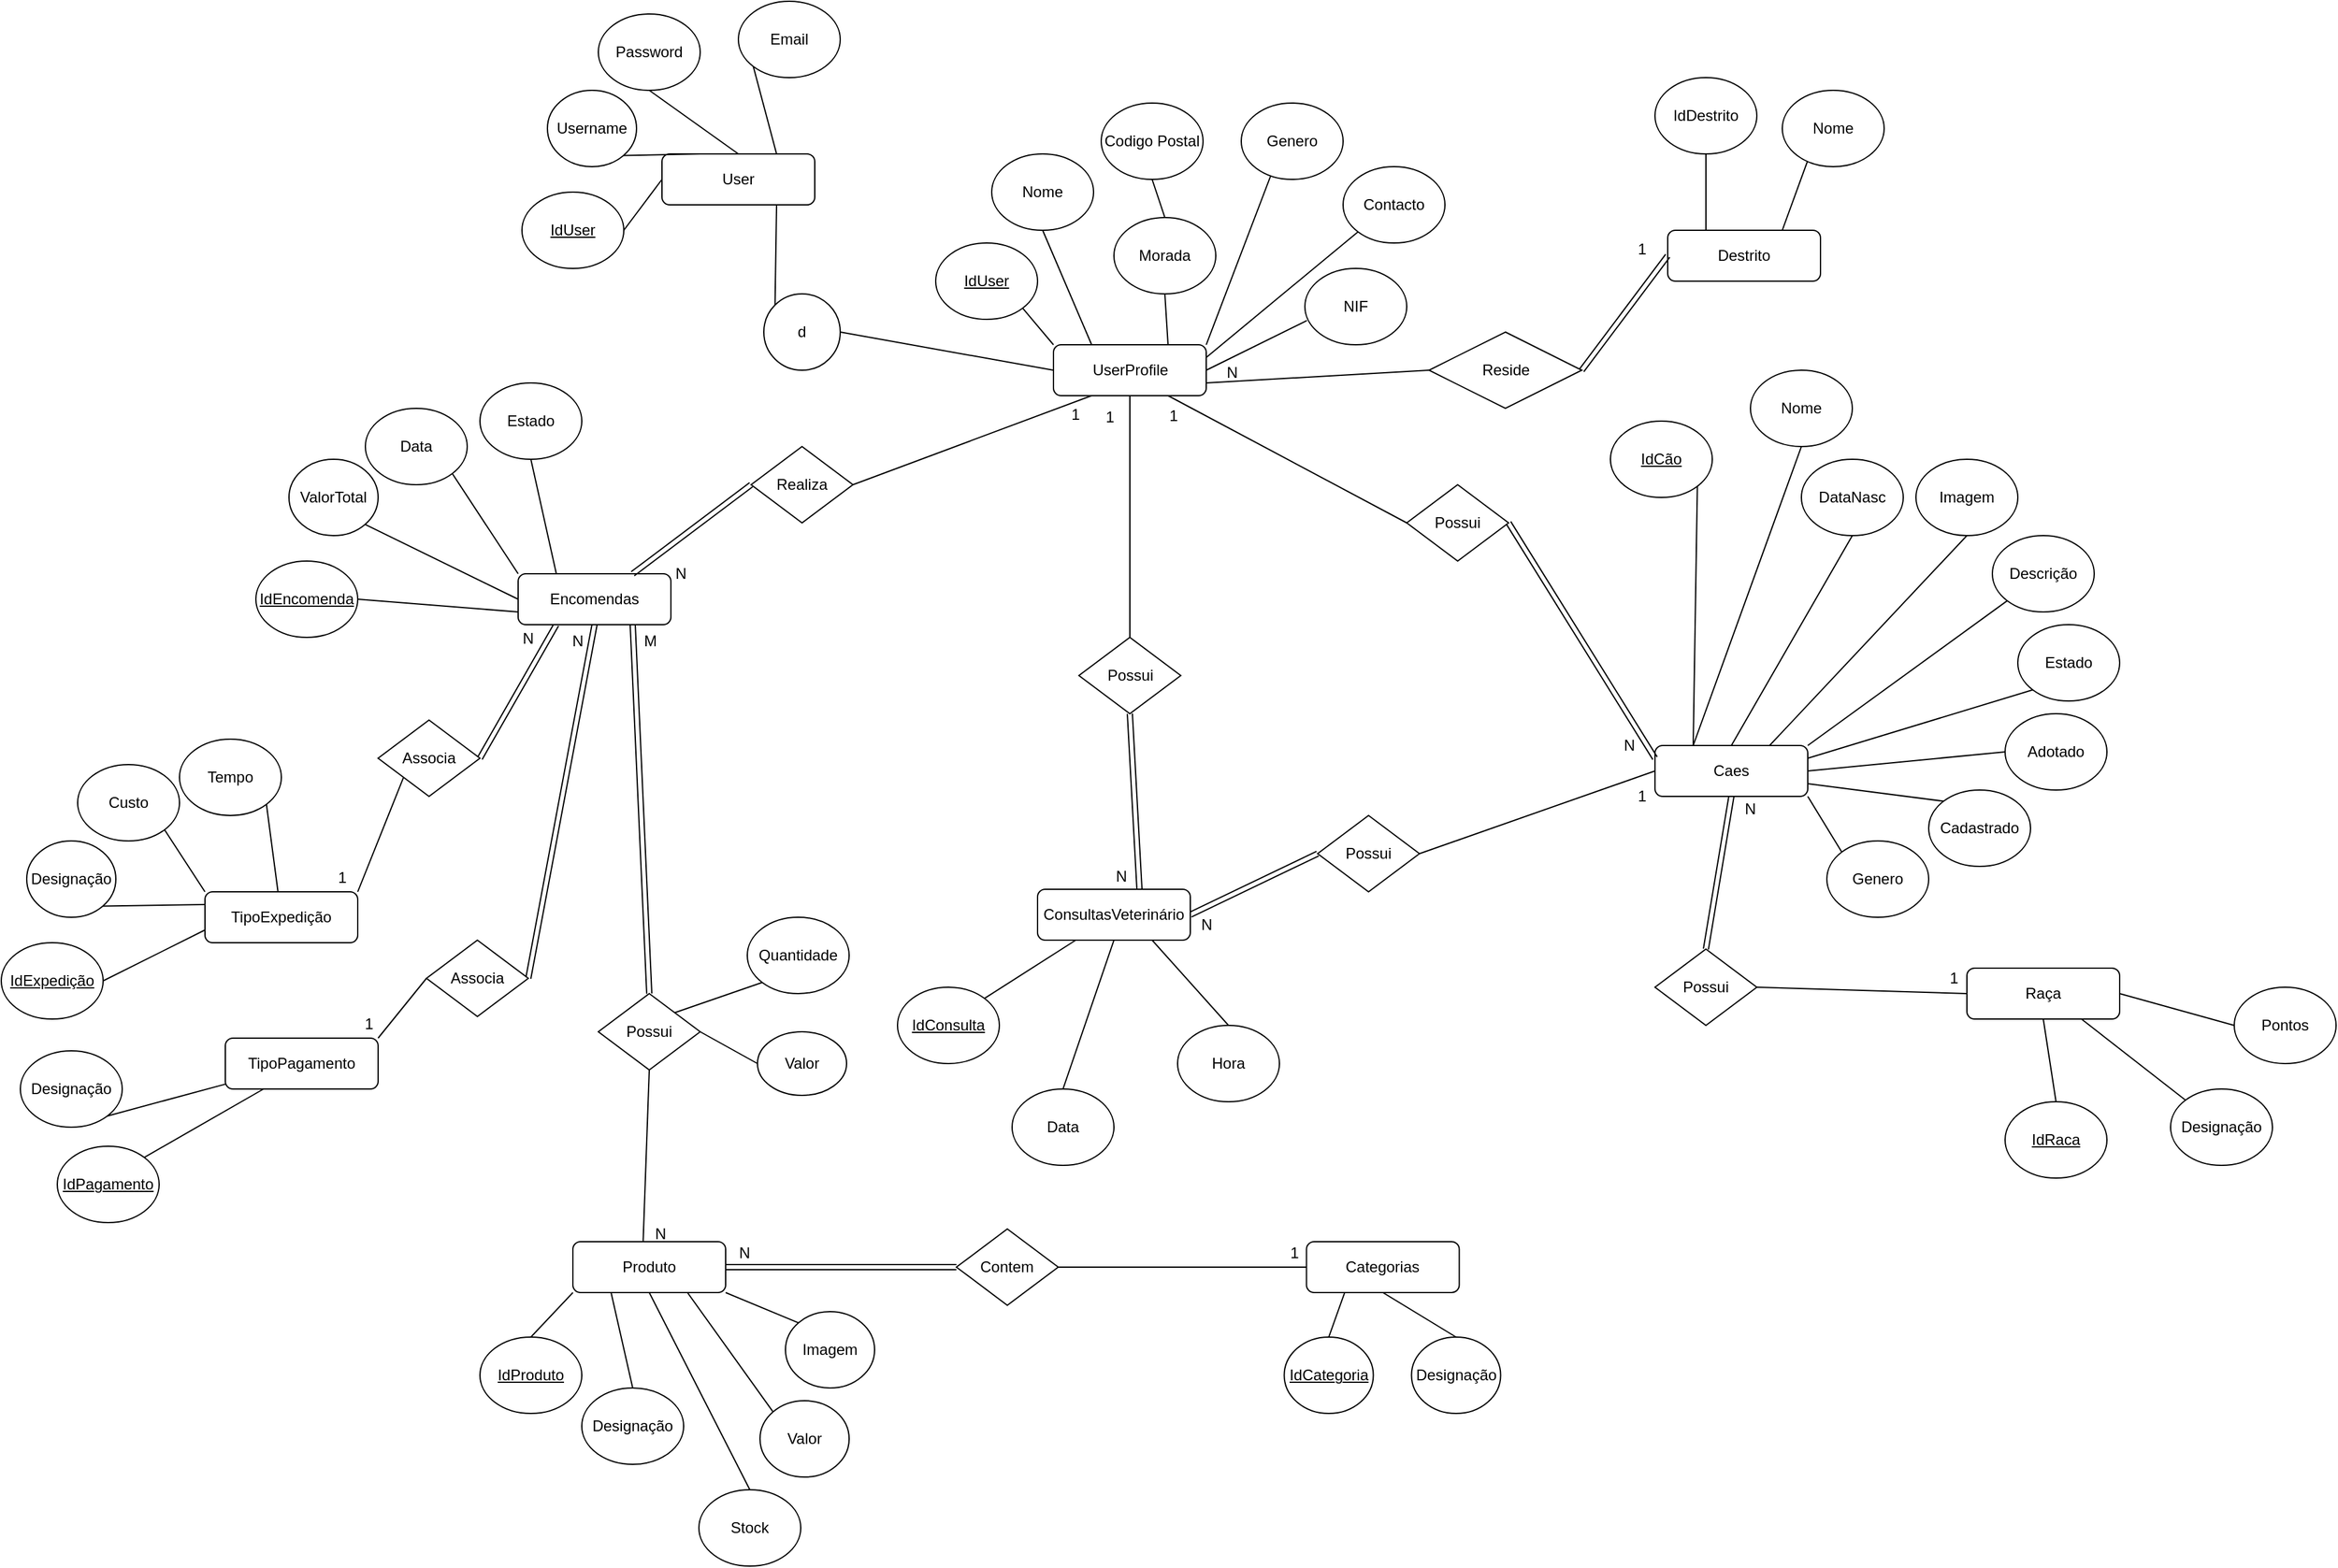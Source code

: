 <mxfile version="20.5.1" type="device"><diagram id="C5RBs43oDa-KdzZeNtuy" name="Page-1"><mxGraphModel dx="1543" dy="1611" grid="1" gridSize="10" guides="1" tooltips="1" connect="1" arrows="1" fold="1" page="1" pageScale="1" pageWidth="827" pageHeight="1169" math="0" shadow="0"><root><mxCell id="WIyWlLk6GJQsqaUBKTNV-0"/><mxCell id="WIyWlLk6GJQsqaUBKTNV-1" parent="WIyWlLk6GJQsqaUBKTNV-0"/><mxCell id="a5UELcq_bgvVEZWwusYI-22" style="edgeStyle=none;rounded=0;orthogonalLoop=1;jettySize=auto;html=1;exitX=0.75;exitY=1;exitDx=0;exitDy=0;entryX=0;entryY=0;entryDx=0;entryDy=0;endArrow=none;endFill=0;" parent="WIyWlLk6GJQsqaUBKTNV-1" source="WIyWlLk6GJQsqaUBKTNV-3" target="a5UELcq_bgvVEZWwusYI-20" edge="1"><mxGeometry relative="1" as="geometry"/></mxCell><mxCell id="WIyWlLk6GJQsqaUBKTNV-3" value="User" style="rounded=1;whiteSpace=wrap;html=1;fontSize=12;glass=0;strokeWidth=1;shadow=0;" parent="WIyWlLk6GJQsqaUBKTNV-1" vertex="1"><mxGeometry x="-115" width="120" height="40" as="geometry"/></mxCell><mxCell id="a5UELcq_bgvVEZWwusYI-24" style="edgeStyle=none;rounded=0;orthogonalLoop=1;jettySize=auto;html=1;exitX=1;exitY=0.75;exitDx=0;exitDy=0;entryX=0;entryY=0.5;entryDx=0;entryDy=0;endArrow=none;endFill=0;" parent="WIyWlLk6GJQsqaUBKTNV-1" source="WIyWlLk6GJQsqaUBKTNV-11" target="OKLhwP4MFh3oUplpjmRT-2" edge="1"><mxGeometry relative="1" as="geometry"><mxPoint x="440.0" y="190" as="targetPoint"/></mxGeometry></mxCell><mxCell id="a5UELcq_bgvVEZWwusYI-26" style="edgeStyle=none;rounded=0;orthogonalLoop=1;jettySize=auto;html=1;exitX=0;exitY=0;exitDx=0;exitDy=0;entryX=1;entryY=1;entryDx=0;entryDy=0;endArrow=none;endFill=0;" parent="WIyWlLk6GJQsqaUBKTNV-1" source="WIyWlLk6GJQsqaUBKTNV-11" target="a5UELcq_bgvVEZWwusYI-10" edge="1"><mxGeometry relative="1" as="geometry"/></mxCell><mxCell id="a5UELcq_bgvVEZWwusYI-27" style="edgeStyle=none;rounded=0;orthogonalLoop=1;jettySize=auto;html=1;exitX=0.25;exitY=0;exitDx=0;exitDy=0;entryX=0.5;entryY=1;entryDx=0;entryDy=0;endArrow=none;endFill=0;" parent="WIyWlLk6GJQsqaUBKTNV-1" source="WIyWlLk6GJQsqaUBKTNV-11" target="a5UELcq_bgvVEZWwusYI-9" edge="1"><mxGeometry relative="1" as="geometry"/></mxCell><mxCell id="a5UELcq_bgvVEZWwusYI-28" style="edgeStyle=none;rounded=0;orthogonalLoop=1;jettySize=auto;html=1;exitX=0.75;exitY=0;exitDx=0;exitDy=0;entryX=0.5;entryY=1;entryDx=0;entryDy=0;endArrow=none;endFill=0;" parent="WIyWlLk6GJQsqaUBKTNV-1" source="WIyWlLk6GJQsqaUBKTNV-11" target="a5UELcq_bgvVEZWwusYI-11" edge="1"><mxGeometry relative="1" as="geometry"/></mxCell><mxCell id="a5UELcq_bgvVEZWwusYI-30" style="edgeStyle=none;rounded=0;orthogonalLoop=1;jettySize=auto;html=1;exitX=1;exitY=0;exitDx=0;exitDy=0;entryX=0.29;entryY=0.95;entryDx=0;entryDy=0;entryPerimeter=0;endArrow=none;endFill=0;" parent="WIyWlLk6GJQsqaUBKTNV-1" source="WIyWlLk6GJQsqaUBKTNV-11" target="a5UELcq_bgvVEZWwusYI-13" edge="1"><mxGeometry relative="1" as="geometry"/></mxCell><mxCell id="a5UELcq_bgvVEZWwusYI-31" style="edgeStyle=none;rounded=0;orthogonalLoop=1;jettySize=auto;html=1;exitX=1;exitY=0.25;exitDx=0;exitDy=0;endArrow=none;endFill=0;entryX=0;entryY=1;entryDx=0;entryDy=0;" parent="WIyWlLk6GJQsqaUBKTNV-1" source="WIyWlLk6GJQsqaUBKTNV-11" edge="1" target="a5UELcq_bgvVEZWwusYI-15"><mxGeometry relative="1" as="geometry"><mxPoint x="427.445" y="66.565" as="targetPoint"/></mxGeometry></mxCell><mxCell id="a5UELcq_bgvVEZWwusYI-32" style="edgeStyle=none;rounded=0;orthogonalLoop=1;jettySize=auto;html=1;exitX=1;exitY=0.5;exitDx=0;exitDy=0;entryX=0.02;entryY=0.683;entryDx=0;entryDy=0;entryPerimeter=0;endArrow=none;endFill=0;" parent="WIyWlLk6GJQsqaUBKTNV-1" source="WIyWlLk6GJQsqaUBKTNV-11" target="a5UELcq_bgvVEZWwusYI-14" edge="1"><mxGeometry relative="1" as="geometry"/></mxCell><mxCell id="vfgLGqVPmjL6ZrcGYvXL-76" style="edgeStyle=none;rounded=0;orthogonalLoop=1;jettySize=auto;html=1;exitX=0.75;exitY=1;exitDx=0;exitDy=0;endArrow=none;endFill=0;entryX=0;entryY=0.5;entryDx=0;entryDy=0;" parent="WIyWlLk6GJQsqaUBKTNV-1" source="WIyWlLk6GJQsqaUBKTNV-11" target="vfgLGqVPmjL6ZrcGYvXL-61" edge="1"><mxGeometry relative="1" as="geometry"/></mxCell><mxCell id="vfgLGqVPmjL6ZrcGYvXL-77" style="edgeStyle=none;rounded=0;orthogonalLoop=1;jettySize=auto;html=1;exitX=0.25;exitY=1;exitDx=0;exitDy=0;entryX=1;entryY=0.5;entryDx=0;entryDy=0;endArrow=none;endFill=0;" parent="WIyWlLk6GJQsqaUBKTNV-1" source="WIyWlLk6GJQsqaUBKTNV-11" target="vfgLGqVPmjL6ZrcGYvXL-107" edge="1"><mxGeometry relative="1" as="geometry"/></mxCell><mxCell id="WIyWlLk6GJQsqaUBKTNV-11" value="UserProfile" style="rounded=1;whiteSpace=wrap;html=1;fontSize=12;glass=0;strokeWidth=1;shadow=0;" parent="WIyWlLk6GJQsqaUBKTNV-1" vertex="1"><mxGeometry x="192.5" y="150" width="120" height="40" as="geometry"/></mxCell><mxCell id="a5UELcq_bgvVEZWwusYI-5" style="edgeStyle=none;rounded=0;orthogonalLoop=1;jettySize=auto;html=1;exitX=1;exitY=0.5;exitDx=0;exitDy=0;entryX=0;entryY=0.5;entryDx=0;entryDy=0;endArrow=none;endFill=0;" parent="WIyWlLk6GJQsqaUBKTNV-1" source="a5UELcq_bgvVEZWwusYI-0" target="WIyWlLk6GJQsqaUBKTNV-3" edge="1"><mxGeometry relative="1" as="geometry"/></mxCell><mxCell id="a5UELcq_bgvVEZWwusYI-0" value="&lt;u&gt;IdUser&lt;/u&gt;" style="ellipse;whiteSpace=wrap;html=1;" parent="WIyWlLk6GJQsqaUBKTNV-1" vertex="1"><mxGeometry x="-225" y="30" width="80" height="60" as="geometry"/></mxCell><mxCell id="a5UELcq_bgvVEZWwusYI-7" style="edgeStyle=none;rounded=0;orthogonalLoop=1;jettySize=auto;html=1;exitX=0.5;exitY=1;exitDx=0;exitDy=0;entryX=0.5;entryY=0;entryDx=0;entryDy=0;endArrow=none;endFill=0;" parent="WIyWlLk6GJQsqaUBKTNV-1" source="a5UELcq_bgvVEZWwusYI-1" target="WIyWlLk6GJQsqaUBKTNV-3" edge="1"><mxGeometry relative="1" as="geometry"/></mxCell><mxCell id="a5UELcq_bgvVEZWwusYI-1" value="Password" style="ellipse;whiteSpace=wrap;html=1;" parent="WIyWlLk6GJQsqaUBKTNV-1" vertex="1"><mxGeometry x="-165" y="-110" width="80" height="60" as="geometry"/></mxCell><mxCell id="a5UELcq_bgvVEZWwusYI-8" style="edgeStyle=none;rounded=0;orthogonalLoop=1;jettySize=auto;html=1;exitX=0;exitY=1;exitDx=0;exitDy=0;entryX=0.75;entryY=0;entryDx=0;entryDy=0;endArrow=none;endFill=0;" parent="WIyWlLk6GJQsqaUBKTNV-1" source="a5UELcq_bgvVEZWwusYI-2" target="WIyWlLk6GJQsqaUBKTNV-3" edge="1"><mxGeometry relative="1" as="geometry"/></mxCell><mxCell id="a5UELcq_bgvVEZWwusYI-2" value="Email" style="ellipse;whiteSpace=wrap;html=1;" parent="WIyWlLk6GJQsqaUBKTNV-1" vertex="1"><mxGeometry x="-55" y="-120" width="80" height="60" as="geometry"/></mxCell><mxCell id="a5UELcq_bgvVEZWwusYI-6" style="edgeStyle=none;rounded=0;orthogonalLoop=1;jettySize=auto;html=1;exitX=1;exitY=1;exitDx=0;exitDy=0;entryX=0.25;entryY=0;entryDx=0;entryDy=0;endArrow=none;endFill=0;" parent="WIyWlLk6GJQsqaUBKTNV-1" source="a5UELcq_bgvVEZWwusYI-4" target="WIyWlLk6GJQsqaUBKTNV-3" edge="1"><mxGeometry relative="1" as="geometry"/></mxCell><mxCell id="a5UELcq_bgvVEZWwusYI-4" value="Username" style="ellipse;whiteSpace=wrap;html=1;" parent="WIyWlLk6GJQsqaUBKTNV-1" vertex="1"><mxGeometry x="-205" y="-50" width="70" height="60" as="geometry"/></mxCell><mxCell id="a5UELcq_bgvVEZWwusYI-9" value="Nome" style="ellipse;whiteSpace=wrap;html=1;" parent="WIyWlLk6GJQsqaUBKTNV-1" vertex="1"><mxGeometry x="144" width="80" height="60" as="geometry"/></mxCell><mxCell id="a5UELcq_bgvVEZWwusYI-10" value="&lt;u&gt;IdUser&lt;/u&gt;" style="ellipse;whiteSpace=wrap;html=1;" parent="WIyWlLk6GJQsqaUBKTNV-1" vertex="1"><mxGeometry x="100" y="70" width="80" height="60" as="geometry"/></mxCell><mxCell id="a5UELcq_bgvVEZWwusYI-29" style="edgeStyle=none;rounded=0;orthogonalLoop=1;jettySize=auto;html=1;exitX=0.5;exitY=0;exitDx=0;exitDy=0;entryX=0.5;entryY=1;entryDx=0;entryDy=0;endArrow=none;endFill=0;" parent="WIyWlLk6GJQsqaUBKTNV-1" source="a5UELcq_bgvVEZWwusYI-11" target="a5UELcq_bgvVEZWwusYI-12" edge="1"><mxGeometry relative="1" as="geometry"/></mxCell><mxCell id="a5UELcq_bgvVEZWwusYI-11" value="Morada" style="ellipse;whiteSpace=wrap;html=1;" parent="WIyWlLk6GJQsqaUBKTNV-1" vertex="1"><mxGeometry x="240" y="50" width="80" height="60" as="geometry"/></mxCell><mxCell id="a5UELcq_bgvVEZWwusYI-12" value="Codigo Postal" style="ellipse;whiteSpace=wrap;html=1;" parent="WIyWlLk6GJQsqaUBKTNV-1" vertex="1"><mxGeometry x="230" y="-40" width="80" height="60" as="geometry"/></mxCell><mxCell id="a5UELcq_bgvVEZWwusYI-13" value="Genero" style="ellipse;whiteSpace=wrap;html=1;" parent="WIyWlLk6GJQsqaUBKTNV-1" vertex="1"><mxGeometry x="340" y="-40" width="80" height="60" as="geometry"/></mxCell><mxCell id="a5UELcq_bgvVEZWwusYI-14" value="NIF" style="ellipse;whiteSpace=wrap;html=1;" parent="WIyWlLk6GJQsqaUBKTNV-1" vertex="1"><mxGeometry x="390" y="90" width="80" height="60" as="geometry"/></mxCell><mxCell id="a5UELcq_bgvVEZWwusYI-15" value="Contacto" style="ellipse;whiteSpace=wrap;html=1;" parent="WIyWlLk6GJQsqaUBKTNV-1" vertex="1"><mxGeometry x="420" y="10" width="80" height="60" as="geometry"/></mxCell><mxCell id="a5UELcq_bgvVEZWwusYI-33" style="edgeStyle=none;rounded=0;orthogonalLoop=1;jettySize=auto;html=1;exitX=0.25;exitY=0;exitDx=0;exitDy=0;entryX=0.5;entryY=1;entryDx=0;entryDy=0;endArrow=none;endFill=0;" parent="WIyWlLk6GJQsqaUBKTNV-1" source="a5UELcq_bgvVEZWwusYI-17" target="a5UELcq_bgvVEZWwusYI-19" edge="1"><mxGeometry relative="1" as="geometry"/></mxCell><mxCell id="a5UELcq_bgvVEZWwusYI-34" style="edgeStyle=none;rounded=0;orthogonalLoop=1;jettySize=auto;html=1;exitX=0.75;exitY=0;exitDx=0;exitDy=0;entryX=0.245;entryY=0.937;entryDx=0;entryDy=0;entryPerimeter=0;endArrow=none;endFill=0;" parent="WIyWlLk6GJQsqaUBKTNV-1" source="a5UELcq_bgvVEZWwusYI-17" target="a5UELcq_bgvVEZWwusYI-18" edge="1"><mxGeometry relative="1" as="geometry"/></mxCell><mxCell id="a5UELcq_bgvVEZWwusYI-17" value="Destrito" style="rounded=1;whiteSpace=wrap;html=1;fontSize=12;glass=0;strokeWidth=1;shadow=0;" parent="WIyWlLk6GJQsqaUBKTNV-1" vertex="1"><mxGeometry x="675" y="60" width="120" height="40" as="geometry"/></mxCell><mxCell id="a5UELcq_bgvVEZWwusYI-18" value="Nome" style="ellipse;whiteSpace=wrap;html=1;" parent="WIyWlLk6GJQsqaUBKTNV-1" vertex="1"><mxGeometry x="765" y="-50" width="80" height="60" as="geometry"/></mxCell><mxCell id="a5UELcq_bgvVEZWwusYI-19" value="IdDestrito" style="ellipse;whiteSpace=wrap;html=1;" parent="WIyWlLk6GJQsqaUBKTNV-1" vertex="1"><mxGeometry x="665" y="-60" width="80" height="60" as="geometry"/></mxCell><mxCell id="a5UELcq_bgvVEZWwusYI-23" style="edgeStyle=none;rounded=0;orthogonalLoop=1;jettySize=auto;html=1;exitX=1;exitY=0.5;exitDx=0;exitDy=0;entryX=0;entryY=0.5;entryDx=0;entryDy=0;endArrow=none;endFill=0;" parent="WIyWlLk6GJQsqaUBKTNV-1" source="a5UELcq_bgvVEZWwusYI-20" target="WIyWlLk6GJQsqaUBKTNV-11" edge="1"><mxGeometry relative="1" as="geometry"/></mxCell><mxCell id="a5UELcq_bgvVEZWwusYI-20" value="d" style="ellipse;whiteSpace=wrap;html=1;" parent="WIyWlLk6GJQsqaUBKTNV-1" vertex="1"><mxGeometry x="-35" y="110" width="60" height="60" as="geometry"/></mxCell><mxCell id="a5UELcq_bgvVEZWwusYI-25" style="edgeStyle=none;rounded=0;orthogonalLoop=1;jettySize=auto;html=1;exitX=1;exitY=0.5;exitDx=0;exitDy=0;entryX=0;entryY=0.5;entryDx=0;entryDy=0;endArrow=none;endFill=0;startArrow=none;shape=link;" parent="WIyWlLk6GJQsqaUBKTNV-1" source="OKLhwP4MFh3oUplpjmRT-2" target="a5UELcq_bgvVEZWwusYI-17" edge="1"><mxGeometry relative="1" as="geometry"><mxPoint x="760.0" y="190" as="sourcePoint"/></mxGeometry></mxCell><mxCell id="a5UELcq_bgvVEZWwusYI-36" style="edgeStyle=none;rounded=0;orthogonalLoop=1;jettySize=auto;html=1;exitX=1;exitY=0.5;exitDx=0;exitDy=0;entryX=0;entryY=0.75;entryDx=0;entryDy=0;endArrow=none;endFill=0;" parent="WIyWlLk6GJQsqaUBKTNV-1" source="a5UELcq_bgvVEZWwusYI-37" target="a5UELcq_bgvVEZWwusYI-41" edge="1"><mxGeometry relative="1" as="geometry"><mxPoint x="-258" y="370" as="targetPoint"/><mxPoint x="-358" y="330" as="sourcePoint"/></mxGeometry></mxCell><mxCell id="a5UELcq_bgvVEZWwusYI-37" value="&lt;u&gt;IdEncomenda&lt;/u&gt;" style="ellipse;whiteSpace=wrap;html=1;" parent="WIyWlLk6GJQsqaUBKTNV-1" vertex="1"><mxGeometry x="-434" y="320" width="80" height="60" as="geometry"/></mxCell><mxCell id="a5UELcq_bgvVEZWwusYI-42" style="edgeStyle=none;rounded=0;orthogonalLoop=1;jettySize=auto;html=1;exitX=1;exitY=1;exitDx=0;exitDy=0;entryX=0;entryY=0;entryDx=0;entryDy=0;endArrow=none;endFill=0;" parent="WIyWlLk6GJQsqaUBKTNV-1" source="a5UELcq_bgvVEZWwusYI-38" target="a5UELcq_bgvVEZWwusYI-41" edge="1"><mxGeometry relative="1" as="geometry"/></mxCell><mxCell id="a5UELcq_bgvVEZWwusYI-38" value="Data" style="ellipse;whiteSpace=wrap;html=1;" parent="WIyWlLk6GJQsqaUBKTNV-1" vertex="1"><mxGeometry x="-348" y="200" width="80" height="60" as="geometry"/></mxCell><mxCell id="a5UELcq_bgvVEZWwusYI-39" style="edgeStyle=none;rounded=0;orthogonalLoop=1;jettySize=auto;html=1;exitX=1;exitY=1;exitDx=0;exitDy=0;entryX=0;entryY=0.5;entryDx=0;entryDy=0;endArrow=none;endFill=0;" parent="WIyWlLk6GJQsqaUBKTNV-1" source="a5UELcq_bgvVEZWwusYI-40" target="a5UELcq_bgvVEZWwusYI-41" edge="1"><mxGeometry relative="1" as="geometry"><mxPoint x="-228" y="350" as="targetPoint"/></mxGeometry></mxCell><mxCell id="a5UELcq_bgvVEZWwusYI-40" value="ValorTotal" style="ellipse;whiteSpace=wrap;html=1;" parent="WIyWlLk6GJQsqaUBKTNV-1" vertex="1"><mxGeometry x="-408" y="240" width="70" height="60" as="geometry"/></mxCell><mxCell id="vfgLGqVPmjL6ZrcGYvXL-96" style="edgeStyle=none;rounded=0;orthogonalLoop=1;jettySize=auto;html=1;exitX=0.5;exitY=1;exitDx=0;exitDy=0;entryX=1;entryY=0.5;entryDx=0;entryDy=0;endArrow=none;endFill=0;shape=link;" parent="WIyWlLk6GJQsqaUBKTNV-1" source="a5UELcq_bgvVEZWwusYI-41" target="vfgLGqVPmjL6ZrcGYvXL-56" edge="1"><mxGeometry relative="1" as="geometry"/></mxCell><mxCell id="vfgLGqVPmjL6ZrcGYvXL-102" style="edgeStyle=none;rounded=0;orthogonalLoop=1;jettySize=auto;html=1;exitX=0.25;exitY=1;exitDx=0;exitDy=0;endArrow=none;endFill=0;entryX=1;entryY=0.5;entryDx=0;entryDy=0;shape=link;" parent="WIyWlLk6GJQsqaUBKTNV-1" source="a5UELcq_bgvVEZWwusYI-41" target="vfgLGqVPmjL6ZrcGYvXL-57" edge="1"><mxGeometry relative="1" as="geometry"><mxPoint x="-210" y="420" as="targetPoint"/></mxGeometry></mxCell><mxCell id="a5UELcq_bgvVEZWwusYI-41" value="Encomendas" style="rounded=1;whiteSpace=wrap;html=1;fontSize=12;glass=0;strokeWidth=1;shadow=0;" parent="WIyWlLk6GJQsqaUBKTNV-1" vertex="1"><mxGeometry x="-228" y="330" width="120" height="40" as="geometry"/></mxCell><mxCell id="OKLhwP4MFh3oUplpjmRT-37" style="edgeStyle=none;rounded=0;orthogonalLoop=1;jettySize=auto;html=1;exitX=0.5;exitY=1;exitDx=0;exitDy=0;entryX=0.25;entryY=0;entryDx=0;entryDy=0;endArrow=none;endFill=0;" parent="WIyWlLk6GJQsqaUBKTNV-1" source="a5UELcq_bgvVEZWwusYI-43" target="a5UELcq_bgvVEZWwusYI-41" edge="1"><mxGeometry relative="1" as="geometry"/></mxCell><mxCell id="a5UELcq_bgvVEZWwusYI-43" value="Estado" style="ellipse;whiteSpace=wrap;html=1;" parent="WIyWlLk6GJQsqaUBKTNV-1" vertex="1"><mxGeometry x="-258" y="180" width="80" height="60" as="geometry"/></mxCell><mxCell id="a5UELcq_bgvVEZWwusYI-44" value="TipoExpedição" style="rounded=1;whiteSpace=wrap;html=1;fontSize=12;glass=0;strokeWidth=1;shadow=0;" parent="WIyWlLk6GJQsqaUBKTNV-1" vertex="1"><mxGeometry x="-474" y="580" width="120" height="40" as="geometry"/></mxCell><mxCell id="vfgLGqVPmjL6ZrcGYvXL-0" style="edgeStyle=none;rounded=0;orthogonalLoop=1;jettySize=auto;html=1;exitX=1;exitY=0.5;exitDx=0;exitDy=0;entryX=0;entryY=0.75;entryDx=0;entryDy=0;endArrow=none;endFill=0;" parent="WIyWlLk6GJQsqaUBKTNV-1" source="vfgLGqVPmjL6ZrcGYvXL-1" target="a5UELcq_bgvVEZWwusYI-44" edge="1"><mxGeometry relative="1" as="geometry"><mxPoint x="-494" y="610" as="targetPoint"/></mxGeometry></mxCell><mxCell id="vfgLGqVPmjL6ZrcGYvXL-1" value="&lt;u&gt;IdExpedição&lt;/u&gt;" style="ellipse;whiteSpace=wrap;html=1;" parent="WIyWlLk6GJQsqaUBKTNV-1" vertex="1"><mxGeometry x="-634" y="620" width="80" height="60" as="geometry"/></mxCell><mxCell id="vfgLGqVPmjL6ZrcGYvXL-2" style="edgeStyle=none;rounded=0;orthogonalLoop=1;jettySize=auto;html=1;exitX=1;exitY=1;exitDx=0;exitDy=0;entryX=0;entryY=0;entryDx=0;entryDy=0;endArrow=none;endFill=0;" parent="WIyWlLk6GJQsqaUBKTNV-1" source="vfgLGqVPmjL6ZrcGYvXL-3" target="a5UELcq_bgvVEZWwusYI-44" edge="1"><mxGeometry relative="1" as="geometry"><mxPoint x="-494" y="570" as="targetPoint"/></mxGeometry></mxCell><mxCell id="vfgLGqVPmjL6ZrcGYvXL-3" value="Custo" style="ellipse;whiteSpace=wrap;html=1;" parent="WIyWlLk6GJQsqaUBKTNV-1" vertex="1"><mxGeometry x="-574" y="480" width="80" height="60" as="geometry"/></mxCell><mxCell id="vfgLGqVPmjL6ZrcGYvXL-4" style="edgeStyle=none;rounded=0;orthogonalLoop=1;jettySize=auto;html=1;exitX=1;exitY=1;exitDx=0;exitDy=0;entryX=0;entryY=0.25;entryDx=0;entryDy=0;endArrow=none;endFill=0;" parent="WIyWlLk6GJQsqaUBKTNV-1" source="vfgLGqVPmjL6ZrcGYvXL-5" target="a5UELcq_bgvVEZWwusYI-44" edge="1"><mxGeometry relative="1" as="geometry"><mxPoint x="-494" y="590" as="targetPoint"/></mxGeometry></mxCell><mxCell id="vfgLGqVPmjL6ZrcGYvXL-5" value="Designação" style="ellipse;whiteSpace=wrap;html=1;" parent="WIyWlLk6GJQsqaUBKTNV-1" vertex="1"><mxGeometry x="-614" y="540" width="70" height="60" as="geometry"/></mxCell><mxCell id="vfgLGqVPmjL6ZrcGYvXL-7" style="rounded=0;orthogonalLoop=1;jettySize=auto;html=1;exitX=1;exitY=1;exitDx=0;exitDy=0;endArrow=none;endFill=0;" parent="WIyWlLk6GJQsqaUBKTNV-1" source="vfgLGqVPmjL6ZrcGYvXL-6" target="a5UELcq_bgvVEZWwusYI-44" edge="1"><mxGeometry relative="1" as="geometry"/></mxCell><mxCell id="vfgLGqVPmjL6ZrcGYvXL-6" value="Tempo" style="ellipse;whiteSpace=wrap;html=1;" parent="WIyWlLk6GJQsqaUBKTNV-1" vertex="1"><mxGeometry x="-494" y="460" width="80" height="60" as="geometry"/></mxCell><mxCell id="vfgLGqVPmjL6ZrcGYvXL-68" style="edgeStyle=none;rounded=0;orthogonalLoop=1;jettySize=auto;html=1;exitX=0.75;exitY=0;exitDx=0;exitDy=0;entryX=0.5;entryY=1;entryDx=0;entryDy=0;endArrow=none;endFill=0;" parent="WIyWlLk6GJQsqaUBKTNV-1" target="vfgLGqVPmjL6ZrcGYvXL-60" edge="1"><mxGeometry relative="1" as="geometry"><mxPoint x="-130" y="860" as="sourcePoint"/></mxGeometry></mxCell><mxCell id="vfgLGqVPmjL6ZrcGYvXL-71" style="edgeStyle=none;rounded=0;orthogonalLoop=1;jettySize=auto;html=1;exitX=1;exitY=0.5;exitDx=0;exitDy=0;entryX=0;entryY=0.5;entryDx=0;entryDy=0;endArrow=none;endFill=0;shape=link;" parent="WIyWlLk6GJQsqaUBKTNV-1" source="vfgLGqVPmjL6ZrcGYvXL-11" target="vfgLGqVPmjL6ZrcGYvXL-59" edge="1"><mxGeometry relative="1" as="geometry"/></mxCell><mxCell id="vfgLGqVPmjL6ZrcGYvXL-11" value="Produto" style="rounded=1;whiteSpace=wrap;html=1;fontSize=12;glass=0;strokeWidth=1;shadow=0;" parent="WIyWlLk6GJQsqaUBKTNV-1" vertex="1"><mxGeometry x="-185" y="855" width="120" height="40" as="geometry"/></mxCell><mxCell id="vfgLGqVPmjL6ZrcGYvXL-12" value="Categorias" style="rounded=1;whiteSpace=wrap;html=1;fontSize=12;glass=0;strokeWidth=1;shadow=0;" parent="WIyWlLk6GJQsqaUBKTNV-1" vertex="1"><mxGeometry x="391.25" y="855" width="120" height="40" as="geometry"/></mxCell><mxCell id="OKLhwP4MFh3oUplpjmRT-22" style="edgeStyle=none;rounded=0;orthogonalLoop=1;jettySize=auto;html=1;exitX=0.5;exitY=0;exitDx=0;exitDy=0;entryX=0;entryY=1;entryDx=0;entryDy=0;endArrow=none;endFill=0;" parent="WIyWlLk6GJQsqaUBKTNV-1" source="vfgLGqVPmjL6ZrcGYvXL-13" target="vfgLGqVPmjL6ZrcGYvXL-11" edge="1"><mxGeometry relative="1" as="geometry"/></mxCell><mxCell id="vfgLGqVPmjL6ZrcGYvXL-13" value="&lt;u&gt;IdProduto&lt;/u&gt;" style="ellipse;whiteSpace=wrap;html=1;" parent="WIyWlLk6GJQsqaUBKTNV-1" vertex="1"><mxGeometry x="-258" y="930" width="80" height="60" as="geometry"/></mxCell><mxCell id="OKLhwP4MFh3oUplpjmRT-24" style="edgeStyle=none;rounded=0;orthogonalLoop=1;jettySize=auto;html=1;exitX=0;exitY=0;exitDx=0;exitDy=0;entryX=1;entryY=1;entryDx=0;entryDy=0;endArrow=none;endFill=0;" parent="WIyWlLk6GJQsqaUBKTNV-1" source="vfgLGqVPmjL6ZrcGYvXL-14" target="vfgLGqVPmjL6ZrcGYvXL-11" edge="1"><mxGeometry relative="1" as="geometry"/></mxCell><mxCell id="vfgLGqVPmjL6ZrcGYvXL-14" value="Imagem" style="ellipse;whiteSpace=wrap;html=1;" parent="WIyWlLk6GJQsqaUBKTNV-1" vertex="1"><mxGeometry x="-18" y="910" width="70" height="60" as="geometry"/></mxCell><mxCell id="OKLhwP4MFh3oUplpjmRT-23" style="edgeStyle=none;rounded=0;orthogonalLoop=1;jettySize=auto;html=1;exitX=0.5;exitY=0;exitDx=0;exitDy=0;entryX=0.25;entryY=1;entryDx=0;entryDy=0;endArrow=none;endFill=0;" parent="WIyWlLk6GJQsqaUBKTNV-1" source="vfgLGqVPmjL6ZrcGYvXL-15" target="vfgLGqVPmjL6ZrcGYvXL-11" edge="1"><mxGeometry relative="1" as="geometry"/></mxCell><mxCell id="vfgLGqVPmjL6ZrcGYvXL-15" value="Designação" style="ellipse;whiteSpace=wrap;html=1;" parent="WIyWlLk6GJQsqaUBKTNV-1" vertex="1"><mxGeometry x="-178" y="970" width="80" height="60" as="geometry"/></mxCell><mxCell id="OKLhwP4MFh3oUplpjmRT-25" style="edgeStyle=none;rounded=0;orthogonalLoop=1;jettySize=auto;html=1;exitX=0;exitY=0;exitDx=0;exitDy=0;entryX=0.75;entryY=1;entryDx=0;entryDy=0;endArrow=none;endFill=0;" parent="WIyWlLk6GJQsqaUBKTNV-1" source="vfgLGqVPmjL6ZrcGYvXL-16" target="vfgLGqVPmjL6ZrcGYvXL-11" edge="1"><mxGeometry relative="1" as="geometry"/></mxCell><mxCell id="vfgLGqVPmjL6ZrcGYvXL-16" value="Valor" style="ellipse;whiteSpace=wrap;html=1;" parent="WIyWlLk6GJQsqaUBKTNV-1" vertex="1"><mxGeometry x="-38" y="980" width="70" height="60" as="geometry"/></mxCell><mxCell id="OKLhwP4MFh3oUplpjmRT-26" style="edgeStyle=none;rounded=0;orthogonalLoop=1;jettySize=auto;html=1;exitX=0.5;exitY=0;exitDx=0;exitDy=0;entryX=0.5;entryY=1;entryDx=0;entryDy=0;endArrow=none;endFill=0;" parent="WIyWlLk6GJQsqaUBKTNV-1" source="vfgLGqVPmjL6ZrcGYvXL-17" target="vfgLGqVPmjL6ZrcGYvXL-11" edge="1"><mxGeometry relative="1" as="geometry"/></mxCell><mxCell id="vfgLGqVPmjL6ZrcGYvXL-17" value="Stock" style="ellipse;whiteSpace=wrap;html=1;" parent="WIyWlLk6GJQsqaUBKTNV-1" vertex="1"><mxGeometry x="-86" y="1050" width="80" height="60" as="geometry"/></mxCell><mxCell id="OKLhwP4MFh3oUplpjmRT-43" style="edgeStyle=none;rounded=0;orthogonalLoop=1;jettySize=auto;html=1;exitX=0.5;exitY=0;exitDx=0;exitDy=0;entryX=0.5;entryY=1;entryDx=0;entryDy=0;endArrow=none;endFill=0;" parent="WIyWlLk6GJQsqaUBKTNV-1" source="vfgLGqVPmjL6ZrcGYvXL-18" target="vfgLGqVPmjL6ZrcGYvXL-12" edge="1"><mxGeometry relative="1" as="geometry"/></mxCell><mxCell id="vfgLGqVPmjL6ZrcGYvXL-18" value="Designação" style="ellipse;whiteSpace=wrap;html=1;" parent="WIyWlLk6GJQsqaUBKTNV-1" vertex="1"><mxGeometry x="473.75" y="930" width="70" height="60" as="geometry"/></mxCell><mxCell id="OKLhwP4MFh3oUplpjmRT-44" style="edgeStyle=none;rounded=0;orthogonalLoop=1;jettySize=auto;html=1;exitX=0.5;exitY=0;exitDx=0;exitDy=0;entryX=0.25;entryY=1;entryDx=0;entryDy=0;endArrow=none;endFill=0;" parent="WIyWlLk6GJQsqaUBKTNV-1" source="vfgLGqVPmjL6ZrcGYvXL-20" target="vfgLGqVPmjL6ZrcGYvXL-12" edge="1"><mxGeometry relative="1" as="geometry"/></mxCell><mxCell id="vfgLGqVPmjL6ZrcGYvXL-20" value="&lt;u&gt;IdCategoria&lt;/u&gt;" style="ellipse;whiteSpace=wrap;html=1;" parent="WIyWlLk6GJQsqaUBKTNV-1" vertex="1"><mxGeometry x="373.75" y="930" width="70" height="60" as="geometry"/></mxCell><mxCell id="vfgLGqVPmjL6ZrcGYvXL-23" value="TipoPagamento" style="rounded=1;whiteSpace=wrap;html=1;fontSize=12;glass=0;strokeWidth=1;shadow=0;" parent="WIyWlLk6GJQsqaUBKTNV-1" vertex="1"><mxGeometry x="-458" y="695" width="120" height="40" as="geometry"/></mxCell><mxCell id="vfgLGqVPmjL6ZrcGYvXL-25" style="edgeStyle=none;rounded=0;orthogonalLoop=1;jettySize=auto;html=1;exitX=1;exitY=0;exitDx=0;exitDy=0;entryX=0.25;entryY=1;entryDx=0;entryDy=0;endArrow=none;endFill=0;" parent="WIyWlLk6GJQsqaUBKTNV-1" source="vfgLGqVPmjL6ZrcGYvXL-26" target="vfgLGqVPmjL6ZrcGYvXL-23" edge="1"><mxGeometry relative="1" as="geometry"><mxPoint x="-234" y="735" as="targetPoint"/><mxPoint x="-244" y="805" as="sourcePoint"/></mxGeometry></mxCell><mxCell id="vfgLGqVPmjL6ZrcGYvXL-26" value="&lt;u&gt;IdPagamento&lt;/u&gt;" style="ellipse;whiteSpace=wrap;html=1;" parent="WIyWlLk6GJQsqaUBKTNV-1" vertex="1"><mxGeometry x="-590" y="780" width="80" height="60" as="geometry"/></mxCell><mxCell id="vfgLGqVPmjL6ZrcGYvXL-28" style="rounded=0;orthogonalLoop=1;jettySize=auto;html=1;exitX=1;exitY=1;exitDx=0;exitDy=0;endArrow=none;endFill=0;" parent="WIyWlLk6GJQsqaUBKTNV-1" source="vfgLGqVPmjL6ZrcGYvXL-29" target="vfgLGqVPmjL6ZrcGYvXL-23" edge="1"><mxGeometry relative="1" as="geometry"/></mxCell><mxCell id="vfgLGqVPmjL6ZrcGYvXL-29" value="Designação" style="ellipse;whiteSpace=wrap;html=1;" parent="WIyWlLk6GJQsqaUBKTNV-1" vertex="1"><mxGeometry x="-619" y="705" width="80" height="60" as="geometry"/></mxCell><mxCell id="vfgLGqVPmjL6ZrcGYvXL-31" style="edgeStyle=none;rounded=0;orthogonalLoop=1;jettySize=auto;html=1;exitX=0.25;exitY=0;exitDx=0;exitDy=0;entryX=1;entryY=1;entryDx=0;entryDy=0;endArrow=none;endFill=0;" parent="WIyWlLk6GJQsqaUBKTNV-1" source="vfgLGqVPmjL6ZrcGYvXL-35" target="vfgLGqVPmjL6ZrcGYvXL-37" edge="1"><mxGeometry relative="1" as="geometry"/></mxCell><mxCell id="vfgLGqVPmjL6ZrcGYvXL-32" style="edgeStyle=none;rounded=0;orthogonalLoop=1;jettySize=auto;html=1;exitX=0.25;exitY=0;exitDx=0;exitDy=0;entryX=0.5;entryY=1;entryDx=0;entryDy=0;endArrow=none;endFill=0;" parent="WIyWlLk6GJQsqaUBKTNV-1" source="vfgLGqVPmjL6ZrcGYvXL-35" target="vfgLGqVPmjL6ZrcGYvXL-36" edge="1"><mxGeometry relative="1" as="geometry"/></mxCell><mxCell id="vfgLGqVPmjL6ZrcGYvXL-33" style="edgeStyle=none;rounded=0;orthogonalLoop=1;jettySize=auto;html=1;exitX=0.75;exitY=0;exitDx=0;exitDy=0;entryX=0.5;entryY=1;entryDx=0;entryDy=0;endArrow=none;endFill=0;" parent="WIyWlLk6GJQsqaUBKTNV-1" source="vfgLGqVPmjL6ZrcGYvXL-35" target="vfgLGqVPmjL6ZrcGYvXL-39" edge="1"><mxGeometry relative="1" as="geometry"/></mxCell><mxCell id="vfgLGqVPmjL6ZrcGYvXL-86" style="edgeStyle=none;rounded=0;orthogonalLoop=1;jettySize=auto;html=1;exitX=0;exitY=0.5;exitDx=0;exitDy=0;endArrow=none;endFill=0;entryX=1;entryY=0.5;entryDx=0;entryDy=0;" parent="WIyWlLk6GJQsqaUBKTNV-1" source="vfgLGqVPmjL6ZrcGYvXL-35" target="OKLhwP4MFh3oUplpjmRT-49" edge="1"><mxGeometry relative="1" as="geometry"><mxPoint x="510" y="630" as="targetPoint"/></mxGeometry></mxCell><mxCell id="vfgLGqVPmjL6ZrcGYvXL-35" value="Caes" style="rounded=1;whiteSpace=wrap;html=1;fontSize=12;glass=0;strokeWidth=1;shadow=0;" parent="WIyWlLk6GJQsqaUBKTNV-1" vertex="1"><mxGeometry x="665" y="465" width="120" height="40" as="geometry"/></mxCell><mxCell id="vfgLGqVPmjL6ZrcGYvXL-36" value="Nome" style="ellipse;whiteSpace=wrap;html=1;" parent="WIyWlLk6GJQsqaUBKTNV-1" vertex="1"><mxGeometry x="740" y="170" width="80" height="60" as="geometry"/></mxCell><mxCell id="vfgLGqVPmjL6ZrcGYvXL-37" value="&lt;u&gt;IdCão&lt;/u&gt;" style="ellipse;whiteSpace=wrap;html=1;" parent="WIyWlLk6GJQsqaUBKTNV-1" vertex="1"><mxGeometry x="630" y="210" width="80" height="60" as="geometry"/></mxCell><mxCell id="vfgLGqVPmjL6ZrcGYvXL-39" value="Imagem" style="ellipse;whiteSpace=wrap;html=1;" parent="WIyWlLk6GJQsqaUBKTNV-1" vertex="1"><mxGeometry x="870" y="240" width="80" height="60" as="geometry"/></mxCell><mxCell id="OKLhwP4MFh3oUplpjmRT-8" style="edgeStyle=none;rounded=0;orthogonalLoop=1;jettySize=auto;html=1;exitX=0.5;exitY=1;exitDx=0;exitDy=0;entryX=0.5;entryY=0;entryDx=0;entryDy=0;endArrow=none;endFill=0;" parent="WIyWlLk6GJQsqaUBKTNV-1" source="vfgLGqVPmjL6ZrcGYvXL-42" target="vfgLGqVPmjL6ZrcGYvXL-35" edge="1"><mxGeometry relative="1" as="geometry"/></mxCell><mxCell id="vfgLGqVPmjL6ZrcGYvXL-42" value="DataNasc" style="ellipse;whiteSpace=wrap;html=1;" parent="WIyWlLk6GJQsqaUBKTNV-1" vertex="1"><mxGeometry x="780" y="240" width="80" height="60" as="geometry"/></mxCell><mxCell id="OKLhwP4MFh3oUplpjmRT-16" style="edgeStyle=none;rounded=0;orthogonalLoop=1;jettySize=auto;html=1;exitX=0;exitY=1;exitDx=0;exitDy=0;entryX=1;entryY=0.25;entryDx=0;entryDy=0;endArrow=none;endFill=0;" parent="WIyWlLk6GJQsqaUBKTNV-1" source="vfgLGqVPmjL6ZrcGYvXL-43" target="vfgLGqVPmjL6ZrcGYvXL-35" edge="1"><mxGeometry relative="1" as="geometry"/></mxCell><mxCell id="vfgLGqVPmjL6ZrcGYvXL-43" value="Estado" style="ellipse;whiteSpace=wrap;html=1;" parent="WIyWlLk6GJQsqaUBKTNV-1" vertex="1"><mxGeometry x="950" y="370" width="80" height="60" as="geometry"/></mxCell><mxCell id="OKLhwP4MFh3oUplpjmRT-19" style="edgeStyle=none;rounded=0;orthogonalLoop=1;jettySize=auto;html=1;exitX=0;exitY=0;exitDx=0;exitDy=0;entryX=1;entryY=1;entryDx=0;entryDy=0;endArrow=none;endFill=0;" parent="WIyWlLk6GJQsqaUBKTNV-1" source="vfgLGqVPmjL6ZrcGYvXL-46" target="vfgLGqVPmjL6ZrcGYvXL-35" edge="1"><mxGeometry relative="1" as="geometry"/></mxCell><mxCell id="vfgLGqVPmjL6ZrcGYvXL-46" value="Genero" style="ellipse;whiteSpace=wrap;html=1;" parent="WIyWlLk6GJQsqaUBKTNV-1" vertex="1"><mxGeometry x="800" y="540" width="80" height="60" as="geometry"/></mxCell><mxCell id="OKLhwP4MFh3oUplpjmRT-18" style="edgeStyle=none;rounded=0;orthogonalLoop=1;jettySize=auto;html=1;exitX=0;exitY=0;exitDx=0;exitDy=0;entryX=1;entryY=0.75;entryDx=0;entryDy=0;endArrow=none;endFill=0;" parent="WIyWlLk6GJQsqaUBKTNV-1" source="vfgLGqVPmjL6ZrcGYvXL-48" target="vfgLGqVPmjL6ZrcGYvXL-35" edge="1"><mxGeometry relative="1" as="geometry"/></mxCell><mxCell id="vfgLGqVPmjL6ZrcGYvXL-48" value="Cadastrado" style="ellipse;whiteSpace=wrap;html=1;" parent="WIyWlLk6GJQsqaUBKTNV-1" vertex="1"><mxGeometry x="880" y="500" width="80" height="60" as="geometry"/></mxCell><mxCell id="OKLhwP4MFh3oUplpjmRT-17" style="edgeStyle=none;rounded=0;orthogonalLoop=1;jettySize=auto;html=1;exitX=0;exitY=0.5;exitDx=0;exitDy=0;entryX=1;entryY=0.5;entryDx=0;entryDy=0;endArrow=none;endFill=0;" parent="WIyWlLk6GJQsqaUBKTNV-1" source="vfgLGqVPmjL6ZrcGYvXL-49" target="vfgLGqVPmjL6ZrcGYvXL-35" edge="1"><mxGeometry relative="1" as="geometry"/></mxCell><mxCell id="vfgLGqVPmjL6ZrcGYvXL-49" value="Adotado" style="ellipse;whiteSpace=wrap;html=1;" parent="WIyWlLk6GJQsqaUBKTNV-1" vertex="1"><mxGeometry x="940" y="440" width="80" height="60" as="geometry"/></mxCell><mxCell id="OKLhwP4MFh3oUplpjmRT-15" style="edgeStyle=none;rounded=0;orthogonalLoop=1;jettySize=auto;html=1;exitX=0;exitY=1;exitDx=0;exitDy=0;entryX=1;entryY=0;entryDx=0;entryDy=0;endArrow=none;endFill=0;" parent="WIyWlLk6GJQsqaUBKTNV-1" source="vfgLGqVPmjL6ZrcGYvXL-50" target="vfgLGqVPmjL6ZrcGYvXL-35" edge="1"><mxGeometry relative="1" as="geometry"/></mxCell><mxCell id="vfgLGqVPmjL6ZrcGYvXL-50" value="Descrição" style="ellipse;whiteSpace=wrap;html=1;" parent="WIyWlLk6GJQsqaUBKTNV-1" vertex="1"><mxGeometry x="930" y="300" width="80" height="60" as="geometry"/></mxCell><mxCell id="vfgLGqVPmjL6ZrcGYvXL-52" value="Raça" style="rounded=1;whiteSpace=wrap;html=1;fontSize=12;glass=0;strokeWidth=1;shadow=0;" parent="WIyWlLk6GJQsqaUBKTNV-1" vertex="1"><mxGeometry x="910" y="640" width="120" height="40" as="geometry"/></mxCell><mxCell id="OKLhwP4MFh3oUplpjmRT-14" style="edgeStyle=none;rounded=0;orthogonalLoop=1;jettySize=auto;html=1;exitX=0;exitY=0.5;exitDx=0;exitDy=0;entryX=1;entryY=0.5;entryDx=0;entryDy=0;endArrow=none;endFill=0;" parent="WIyWlLk6GJQsqaUBKTNV-1" source="vfgLGqVPmjL6ZrcGYvXL-53" target="vfgLGqVPmjL6ZrcGYvXL-52" edge="1"><mxGeometry relative="1" as="geometry"/></mxCell><mxCell id="vfgLGqVPmjL6ZrcGYvXL-53" value="Pontos" style="ellipse;whiteSpace=wrap;html=1;" parent="WIyWlLk6GJQsqaUBKTNV-1" vertex="1"><mxGeometry x="1120" y="655" width="80" height="60" as="geometry"/></mxCell><mxCell id="OKLhwP4MFh3oUplpjmRT-13" style="edgeStyle=none;rounded=0;orthogonalLoop=1;jettySize=auto;html=1;exitX=0;exitY=0;exitDx=0;exitDy=0;entryX=0.75;entryY=1;entryDx=0;entryDy=0;endArrow=none;endFill=0;" parent="WIyWlLk6GJQsqaUBKTNV-1" source="vfgLGqVPmjL6ZrcGYvXL-54" target="vfgLGqVPmjL6ZrcGYvXL-52" edge="1"><mxGeometry relative="1" as="geometry"/></mxCell><mxCell id="vfgLGqVPmjL6ZrcGYvXL-54" value="Designação" style="ellipse;whiteSpace=wrap;html=1;" parent="WIyWlLk6GJQsqaUBKTNV-1" vertex="1"><mxGeometry x="1070" y="735" width="80" height="60" as="geometry"/></mxCell><mxCell id="OKLhwP4MFh3oUplpjmRT-12" style="edgeStyle=none;rounded=0;orthogonalLoop=1;jettySize=auto;html=1;exitX=0.5;exitY=0;exitDx=0;exitDy=0;entryX=0.5;entryY=1;entryDx=0;entryDy=0;endArrow=none;endFill=0;" parent="WIyWlLk6GJQsqaUBKTNV-1" source="vfgLGqVPmjL6ZrcGYvXL-55" target="vfgLGqVPmjL6ZrcGYvXL-52" edge="1"><mxGeometry relative="1" as="geometry"/></mxCell><mxCell id="vfgLGqVPmjL6ZrcGYvXL-55" value="&lt;u&gt;IdRaca&lt;/u&gt;" style="ellipse;whiteSpace=wrap;html=1;" parent="WIyWlLk6GJQsqaUBKTNV-1" vertex="1"><mxGeometry x="940" y="745" width="80" height="60" as="geometry"/></mxCell><mxCell id="vfgLGqVPmjL6ZrcGYvXL-63" style="edgeStyle=none;rounded=0;orthogonalLoop=1;jettySize=auto;html=1;exitX=0;exitY=0.5;exitDx=0;exitDy=0;entryX=1;entryY=0;entryDx=0;entryDy=0;endArrow=none;endFill=0;" parent="WIyWlLk6GJQsqaUBKTNV-1" source="vfgLGqVPmjL6ZrcGYvXL-56" target="vfgLGqVPmjL6ZrcGYvXL-23" edge="1"><mxGeometry relative="1" as="geometry"/></mxCell><mxCell id="vfgLGqVPmjL6ZrcGYvXL-56" value="Associa" style="rhombus;whiteSpace=wrap;html=1;strokeWidth=1;" parent="WIyWlLk6GJQsqaUBKTNV-1" vertex="1"><mxGeometry x="-300" y="618" width="80" height="60" as="geometry"/></mxCell><mxCell id="vfgLGqVPmjL6ZrcGYvXL-65" style="edgeStyle=none;rounded=0;orthogonalLoop=1;jettySize=auto;html=1;exitX=0;exitY=1;exitDx=0;exitDy=0;entryX=1;entryY=0;entryDx=0;entryDy=0;endArrow=none;endFill=0;" parent="WIyWlLk6GJQsqaUBKTNV-1" source="vfgLGqVPmjL6ZrcGYvXL-57" target="a5UELcq_bgvVEZWwusYI-44" edge="1"><mxGeometry relative="1" as="geometry"><mxPoint x="-415" y="460" as="sourcePoint"/></mxGeometry></mxCell><mxCell id="vfgLGqVPmjL6ZrcGYvXL-57" value="Associa" style="rhombus;whiteSpace=wrap;html=1;strokeWidth=1;" parent="WIyWlLk6GJQsqaUBKTNV-1" vertex="1"><mxGeometry x="-338" y="445" width="80" height="60" as="geometry"/></mxCell><mxCell id="OKLhwP4MFh3oUplpjmRT-42" style="edgeStyle=none;rounded=0;orthogonalLoop=1;jettySize=auto;html=1;exitX=1;exitY=0.5;exitDx=0;exitDy=0;entryX=0;entryY=0.5;entryDx=0;entryDy=0;endArrow=none;endFill=0;" parent="WIyWlLk6GJQsqaUBKTNV-1" source="vfgLGqVPmjL6ZrcGYvXL-59" target="vfgLGqVPmjL6ZrcGYvXL-12" edge="1"><mxGeometry relative="1" as="geometry"/></mxCell><mxCell id="vfgLGqVPmjL6ZrcGYvXL-59" value="Contem" style="rhombus;whiteSpace=wrap;html=1;strokeWidth=1;" parent="WIyWlLk6GJQsqaUBKTNV-1" vertex="1"><mxGeometry x="116.25" y="845" width="80" height="60" as="geometry"/></mxCell><mxCell id="vfgLGqVPmjL6ZrcGYvXL-67" style="edgeStyle=none;rounded=0;orthogonalLoop=1;jettySize=auto;html=1;exitX=0.5;exitY=0;exitDx=0;exitDy=0;entryX=0.75;entryY=1;entryDx=0;entryDy=0;endArrow=none;endFill=0;shape=link;" parent="WIyWlLk6GJQsqaUBKTNV-1" source="vfgLGqVPmjL6ZrcGYvXL-60" target="a5UELcq_bgvVEZWwusYI-41" edge="1"><mxGeometry relative="1" as="geometry"/></mxCell><mxCell id="vfgLGqVPmjL6ZrcGYvXL-60" value="Possui" style="rhombus;whiteSpace=wrap;html=1;strokeWidth=1;" parent="WIyWlLk6GJQsqaUBKTNV-1" vertex="1"><mxGeometry x="-165" y="660" width="80" height="60" as="geometry"/></mxCell><mxCell id="OKLhwP4MFh3oUplpjmRT-7" style="edgeStyle=none;shape=link;rounded=0;orthogonalLoop=1;jettySize=auto;html=1;exitX=1;exitY=0.5;exitDx=0;exitDy=0;entryX=0;entryY=0.25;entryDx=0;entryDy=0;endArrow=none;endFill=0;" parent="WIyWlLk6GJQsqaUBKTNV-1" source="vfgLGqVPmjL6ZrcGYvXL-61" target="vfgLGqVPmjL6ZrcGYvXL-35" edge="1"><mxGeometry relative="1" as="geometry"/></mxCell><mxCell id="vfgLGqVPmjL6ZrcGYvXL-61" value="Possui" style="rhombus;whiteSpace=wrap;html=1;strokeWidth=1;" parent="WIyWlLk6GJQsqaUBKTNV-1" vertex="1"><mxGeometry x="470" y="260" width="80" height="60" as="geometry"/></mxCell><mxCell id="vfgLGqVPmjL6ZrcGYvXL-73" style="edgeStyle=none;rounded=0;orthogonalLoop=1;jettySize=auto;html=1;exitX=0.5;exitY=0;exitDx=0;exitDy=0;entryX=0.5;entryY=1;entryDx=0;entryDy=0;endArrow=none;endFill=0;shape=link;" parent="WIyWlLk6GJQsqaUBKTNV-1" source="vfgLGqVPmjL6ZrcGYvXL-62" target="vfgLGqVPmjL6ZrcGYvXL-35" edge="1"><mxGeometry relative="1" as="geometry"/></mxCell><mxCell id="vfgLGqVPmjL6ZrcGYvXL-74" style="edgeStyle=none;rounded=0;orthogonalLoop=1;jettySize=auto;html=1;exitX=1;exitY=0.5;exitDx=0;exitDy=0;entryX=0;entryY=0.5;entryDx=0;entryDy=0;endArrow=none;endFill=0;" parent="WIyWlLk6GJQsqaUBKTNV-1" source="vfgLGqVPmjL6ZrcGYvXL-62" target="vfgLGqVPmjL6ZrcGYvXL-52" edge="1"><mxGeometry relative="1" as="geometry"/></mxCell><mxCell id="vfgLGqVPmjL6ZrcGYvXL-62" value="Possui" style="rhombus;whiteSpace=wrap;html=1;strokeWidth=1;" parent="WIyWlLk6GJQsqaUBKTNV-1" vertex="1"><mxGeometry x="665" y="625" width="80" height="60" as="geometry"/></mxCell><mxCell id="OKLhwP4MFh3oUplpjmRT-52" style="edgeStyle=none;rounded=0;orthogonalLoop=1;jettySize=auto;html=1;exitX=1;exitY=0.5;exitDx=0;exitDy=0;entryX=0;entryY=0.5;entryDx=0;entryDy=0;endArrow=none;endFill=0;shape=link;" parent="WIyWlLk6GJQsqaUBKTNV-1" source="vfgLGqVPmjL6ZrcGYvXL-78" target="OKLhwP4MFh3oUplpjmRT-49" edge="1"><mxGeometry relative="1" as="geometry"/></mxCell><mxCell id="vfgLGqVPmjL6ZrcGYvXL-78" value="ConsultasVeterinário" style="rounded=1;whiteSpace=wrap;html=1;fontSize=12;glass=0;strokeWidth=1;shadow=0;" parent="WIyWlLk6GJQsqaUBKTNV-1" vertex="1"><mxGeometry x="180" y="578" width="120" height="40" as="geometry"/></mxCell><mxCell id="OKLhwP4MFh3oUplpjmRT-9" style="edgeStyle=none;rounded=0;orthogonalLoop=1;jettySize=auto;html=1;exitX=1;exitY=0;exitDx=0;exitDy=0;entryX=0.25;entryY=1;entryDx=0;entryDy=0;endArrow=none;endFill=0;" parent="WIyWlLk6GJQsqaUBKTNV-1" source="vfgLGqVPmjL6ZrcGYvXL-80" target="vfgLGqVPmjL6ZrcGYvXL-78" edge="1"><mxGeometry relative="1" as="geometry"/></mxCell><mxCell id="vfgLGqVPmjL6ZrcGYvXL-80" value="&lt;u&gt;IdConsulta&lt;/u&gt;" style="ellipse;whiteSpace=wrap;html=1;" parent="WIyWlLk6GJQsqaUBKTNV-1" vertex="1"><mxGeometry x="70" y="655" width="80" height="60" as="geometry"/></mxCell><mxCell id="OKLhwP4MFh3oUplpjmRT-10" style="edgeStyle=none;rounded=0;orthogonalLoop=1;jettySize=auto;html=1;exitX=0.5;exitY=0;exitDx=0;exitDy=0;entryX=0.5;entryY=1;entryDx=0;entryDy=0;endArrow=none;endFill=0;" parent="WIyWlLk6GJQsqaUBKTNV-1" source="vfgLGqVPmjL6ZrcGYvXL-82" target="vfgLGqVPmjL6ZrcGYvXL-78" edge="1"><mxGeometry relative="1" as="geometry"/></mxCell><mxCell id="vfgLGqVPmjL6ZrcGYvXL-82" value="Data" style="ellipse;whiteSpace=wrap;html=1;" parent="WIyWlLk6GJQsqaUBKTNV-1" vertex="1"><mxGeometry x="160" y="735" width="80" height="60" as="geometry"/></mxCell><mxCell id="OKLhwP4MFh3oUplpjmRT-11" style="edgeStyle=none;rounded=0;orthogonalLoop=1;jettySize=auto;html=1;exitX=0.5;exitY=0;exitDx=0;exitDy=0;entryX=0.75;entryY=1;entryDx=0;entryDy=0;endArrow=none;endFill=0;" parent="WIyWlLk6GJQsqaUBKTNV-1" source="vfgLGqVPmjL6ZrcGYvXL-84" target="vfgLGqVPmjL6ZrcGYvXL-78" edge="1"><mxGeometry relative="1" as="geometry"/></mxCell><mxCell id="vfgLGqVPmjL6ZrcGYvXL-84" value="Hora" style="ellipse;whiteSpace=wrap;html=1;" parent="WIyWlLk6GJQsqaUBKTNV-1" vertex="1"><mxGeometry x="290" y="685" width="80" height="60" as="geometry"/></mxCell><mxCell id="vfgLGqVPmjL6ZrcGYvXL-87" style="edgeStyle=none;rounded=0;orthogonalLoop=1;jettySize=auto;html=1;exitX=0.5;exitY=0;exitDx=0;exitDy=0;entryX=0.5;entryY=1;entryDx=0;entryDy=0;endArrow=none;endFill=0;" parent="WIyWlLk6GJQsqaUBKTNV-1" source="vfgLGqVPmjL6ZrcGYvXL-85" target="WIyWlLk6GJQsqaUBKTNV-11" edge="1"><mxGeometry relative="1" as="geometry"/></mxCell><mxCell id="vfgLGqVPmjL6ZrcGYvXL-116" style="edgeStyle=none;rounded=0;orthogonalLoop=1;jettySize=auto;html=1;exitX=0.5;exitY=1;exitDx=0;exitDy=0;entryX=0.667;entryY=0;entryDx=0;entryDy=0;entryPerimeter=0;endArrow=none;endFill=0;shape=link;" parent="WIyWlLk6GJQsqaUBKTNV-1" source="vfgLGqVPmjL6ZrcGYvXL-85" target="vfgLGqVPmjL6ZrcGYvXL-78" edge="1"><mxGeometry relative="1" as="geometry"><Array as="points"/></mxGeometry></mxCell><mxCell id="vfgLGqVPmjL6ZrcGYvXL-85" value="Possui" style="rhombus;whiteSpace=wrap;html=1;strokeWidth=1;" parent="WIyWlLk6GJQsqaUBKTNV-1" vertex="1"><mxGeometry x="212.5" y="380" width="80" height="60" as="geometry"/></mxCell><mxCell id="vfgLGqVPmjL6ZrcGYvXL-94" value="N" style="text;html=1;strokeColor=none;fillColor=none;align=center;verticalAlign=middle;whiteSpace=wrap;rounded=0;dashed=1;dashPattern=1 1;strokeWidth=3;" parent="WIyWlLk6GJQsqaUBKTNV-1" vertex="1"><mxGeometry x="-80" y="849" width="60" height="30" as="geometry"/></mxCell><mxCell id="vfgLGqVPmjL6ZrcGYvXL-95" value="1" style="text;html=1;strokeColor=none;fillColor=none;align=center;verticalAlign=middle;whiteSpace=wrap;rounded=0;dashed=1;dashPattern=1 1;strokeWidth=3;" parent="WIyWlLk6GJQsqaUBKTNV-1" vertex="1"><mxGeometry x="351.75" y="849" width="60" height="30" as="geometry"/></mxCell><mxCell id="vfgLGqVPmjL6ZrcGYvXL-97" style="edgeStyle=none;rounded=0;orthogonalLoop=1;jettySize=auto;html=1;exitX=0.75;exitY=0;exitDx=0;exitDy=0;endArrow=none;endFill=0;" parent="WIyWlLk6GJQsqaUBKTNV-1" source="vfgLGqVPmjL6ZrcGYvXL-23" target="vfgLGqVPmjL6ZrcGYvXL-23" edge="1"><mxGeometry relative="1" as="geometry"/></mxCell><mxCell id="vfgLGqVPmjL6ZrcGYvXL-108" style="edgeStyle=none;rounded=0;orthogonalLoop=1;jettySize=auto;html=1;exitX=0;exitY=0.5;exitDx=0;exitDy=0;entryX=0.75;entryY=0;entryDx=0;entryDy=0;endArrow=none;endFill=0;shape=link;" parent="WIyWlLk6GJQsqaUBKTNV-1" source="vfgLGqVPmjL6ZrcGYvXL-107" target="a5UELcq_bgvVEZWwusYI-41" edge="1"><mxGeometry relative="1" as="geometry"/></mxCell><mxCell id="vfgLGqVPmjL6ZrcGYvXL-107" value="Realiza" style="rhombus;whiteSpace=wrap;html=1;strokeWidth=1;" parent="WIyWlLk6GJQsqaUBKTNV-1" vertex="1"><mxGeometry x="-45" y="230" width="80" height="60" as="geometry"/></mxCell><mxCell id="OKLhwP4MFh3oUplpjmRT-2" value="Reside" style="shape=rhombus;perimeter=rhombusPerimeter;whiteSpace=wrap;html=1;align=center;" parent="WIyWlLk6GJQsqaUBKTNV-1" vertex="1"><mxGeometry x="487.5" y="140" width="120" height="60" as="geometry"/></mxCell><mxCell id="OKLhwP4MFh3oUplpjmRT-27" value="1" style="text;html=1;strokeColor=none;fillColor=none;align=center;verticalAlign=middle;whiteSpace=wrap;rounded=0;" parent="WIyWlLk6GJQsqaUBKTNV-1" vertex="1"><mxGeometry x="625" y="60" width="60" height="30" as="geometry"/></mxCell><mxCell id="OKLhwP4MFh3oUplpjmRT-28" value="N" style="text;html=1;strokeColor=none;fillColor=none;align=center;verticalAlign=middle;whiteSpace=wrap;rounded=0;" parent="WIyWlLk6GJQsqaUBKTNV-1" vertex="1"><mxGeometry x="303" y="157" width="60" height="30" as="geometry"/></mxCell><mxCell id="OKLhwP4MFh3oUplpjmRT-30" value="1" style="text;html=1;strokeColor=none;fillColor=none;align=center;verticalAlign=middle;whiteSpace=wrap;rounded=0;" parent="WIyWlLk6GJQsqaUBKTNV-1" vertex="1"><mxGeometry x="180" y="190" width="60" height="30" as="geometry"/></mxCell><mxCell id="OKLhwP4MFh3oUplpjmRT-32" value="N" style="text;html=1;strokeColor=none;fillColor=none;align=center;verticalAlign=middle;whiteSpace=wrap;rounded=0;" parent="WIyWlLk6GJQsqaUBKTNV-1" vertex="1"><mxGeometry x="615" y="450" width="60" height="30" as="geometry"/></mxCell><mxCell id="OKLhwP4MFh3oUplpjmRT-33" value="N" style="text;html=1;strokeColor=none;fillColor=none;align=center;verticalAlign=middle;whiteSpace=wrap;rounded=0;" parent="WIyWlLk6GJQsqaUBKTNV-1" vertex="1"><mxGeometry x="710" y="500" width="60" height="30" as="geometry"/></mxCell><mxCell id="OKLhwP4MFh3oUplpjmRT-34" value="1" style="text;html=1;strokeColor=none;fillColor=none;align=center;verticalAlign=middle;whiteSpace=wrap;rounded=0;" parent="WIyWlLk6GJQsqaUBKTNV-1" vertex="1"><mxGeometry x="870" y="633" width="60" height="30" as="geometry"/></mxCell><mxCell id="OKLhwP4MFh3oUplpjmRT-35" value="1" style="text;html=1;strokeColor=none;fillColor=none;align=center;verticalAlign=middle;whiteSpace=wrap;rounded=0;" parent="WIyWlLk6GJQsqaUBKTNV-1" vertex="1"><mxGeometry x="257" y="191" width="60" height="30" as="geometry"/></mxCell><mxCell id="OKLhwP4MFh3oUplpjmRT-36" value="N" style="text;html=1;strokeColor=none;fillColor=none;align=center;verticalAlign=middle;whiteSpace=wrap;rounded=0;" parent="WIyWlLk6GJQsqaUBKTNV-1" vertex="1"><mxGeometry x="-130" y="315" width="60" height="30" as="geometry"/></mxCell><mxCell id="OKLhwP4MFh3oUplpjmRT-38" value="N" style="text;html=1;strokeColor=none;fillColor=none;align=center;verticalAlign=middle;whiteSpace=wrap;rounded=0;" parent="WIyWlLk6GJQsqaUBKTNV-1" vertex="1"><mxGeometry x="-250" y="366" width="60" height="30" as="geometry"/></mxCell><mxCell id="OKLhwP4MFh3oUplpjmRT-39" value="1" style="text;html=1;strokeColor=none;fillColor=none;align=center;verticalAlign=middle;whiteSpace=wrap;rounded=0;" parent="WIyWlLk6GJQsqaUBKTNV-1" vertex="1"><mxGeometry x="-396" y="554" width="60" height="30" as="geometry"/></mxCell><mxCell id="OKLhwP4MFh3oUplpjmRT-40" value="1" style="text;html=1;strokeColor=none;fillColor=none;align=center;verticalAlign=middle;whiteSpace=wrap;rounded=0;" parent="WIyWlLk6GJQsqaUBKTNV-1" vertex="1"><mxGeometry x="-375" y="669" width="60" height="30" as="geometry"/></mxCell><mxCell id="OKLhwP4MFh3oUplpjmRT-41" value="N" style="text;html=1;strokeColor=none;fillColor=none;align=center;verticalAlign=middle;whiteSpace=wrap;rounded=0;" parent="WIyWlLk6GJQsqaUBKTNV-1" vertex="1"><mxGeometry x="-211" y="368" width="60" height="30" as="geometry"/></mxCell><mxCell id="OKLhwP4MFh3oUplpjmRT-46" value="M" style="text;html=1;strokeColor=none;fillColor=none;align=center;verticalAlign=middle;whiteSpace=wrap;rounded=0;dashed=1;dashPattern=1 1;strokeWidth=3;" parent="WIyWlLk6GJQsqaUBKTNV-1" vertex="1"><mxGeometry x="-154" y="368" width="60" height="30" as="geometry"/></mxCell><mxCell id="OKLhwP4MFh3oUplpjmRT-48" value="N" style="text;html=1;strokeColor=none;fillColor=none;align=center;verticalAlign=middle;whiteSpace=wrap;rounded=0;dashed=1;dashPattern=1 1;strokeWidth=3;" parent="WIyWlLk6GJQsqaUBKTNV-1" vertex="1"><mxGeometry x="-146" y="834" width="60" height="30" as="geometry"/></mxCell><mxCell id="OKLhwP4MFh3oUplpjmRT-49" value="Possui" style="rhombus;whiteSpace=wrap;html=1;strokeWidth=1;" parent="WIyWlLk6GJQsqaUBKTNV-1" vertex="1"><mxGeometry x="400" y="520" width="80" height="60" as="geometry"/></mxCell><mxCell id="OKLhwP4MFh3oUplpjmRT-50" value="N" style="text;html=1;strokeColor=none;fillColor=none;align=center;verticalAlign=middle;whiteSpace=wrap;rounded=0;" parent="WIyWlLk6GJQsqaUBKTNV-1" vertex="1"><mxGeometry x="216" y="553" width="60" height="30" as="geometry"/></mxCell><mxCell id="OKLhwP4MFh3oUplpjmRT-51" value="1" style="text;html=1;strokeColor=none;fillColor=none;align=center;verticalAlign=middle;whiteSpace=wrap;rounded=0;" parent="WIyWlLk6GJQsqaUBKTNV-1" vertex="1"><mxGeometry x="207" y="192" width="60" height="30" as="geometry"/></mxCell><mxCell id="OKLhwP4MFh3oUplpjmRT-53" value="1" style="text;html=1;strokeColor=none;fillColor=none;align=center;verticalAlign=middle;whiteSpace=wrap;rounded=0;" parent="WIyWlLk6GJQsqaUBKTNV-1" vertex="1"><mxGeometry x="625" y="490" width="60" height="30" as="geometry"/></mxCell><mxCell id="OKLhwP4MFh3oUplpjmRT-55" value="N" style="text;html=1;strokeColor=none;fillColor=none;align=center;verticalAlign=middle;whiteSpace=wrap;rounded=0;" parent="WIyWlLk6GJQsqaUBKTNV-1" vertex="1"><mxGeometry x="282.5" y="591" width="60" height="30" as="geometry"/></mxCell><mxCell id="OKLhwP4MFh3oUplpjmRT-59" style="edgeStyle=none;rounded=0;orthogonalLoop=1;jettySize=auto;html=1;exitX=0;exitY=1;exitDx=0;exitDy=0;entryX=1;entryY=0;entryDx=0;entryDy=0;endArrow=none;endFill=0;" parent="WIyWlLk6GJQsqaUBKTNV-1" source="OKLhwP4MFh3oUplpjmRT-56" target="vfgLGqVPmjL6ZrcGYvXL-60" edge="1"><mxGeometry relative="1" as="geometry"/></mxCell><mxCell id="OKLhwP4MFh3oUplpjmRT-56" value="Quantidade" style="ellipse;whiteSpace=wrap;html=1;" parent="WIyWlLk6GJQsqaUBKTNV-1" vertex="1"><mxGeometry x="-48" y="600" width="80" height="60" as="geometry"/></mxCell><mxCell id="OKLhwP4MFh3oUplpjmRT-60" style="edgeStyle=none;rounded=0;orthogonalLoop=1;jettySize=auto;html=1;exitX=0;exitY=0.5;exitDx=0;exitDy=0;entryX=1;entryY=0.5;entryDx=0;entryDy=0;endArrow=none;endFill=0;" parent="WIyWlLk6GJQsqaUBKTNV-1" source="OKLhwP4MFh3oUplpjmRT-58" target="vfgLGqVPmjL6ZrcGYvXL-60" edge="1"><mxGeometry relative="1" as="geometry"/></mxCell><mxCell id="OKLhwP4MFh3oUplpjmRT-58" value="Valor" style="ellipse;whiteSpace=wrap;html=1;" parent="WIyWlLk6GJQsqaUBKTNV-1" vertex="1"><mxGeometry x="-40" y="690" width="70" height="50" as="geometry"/></mxCell></root></mxGraphModel></diagram></mxfile>